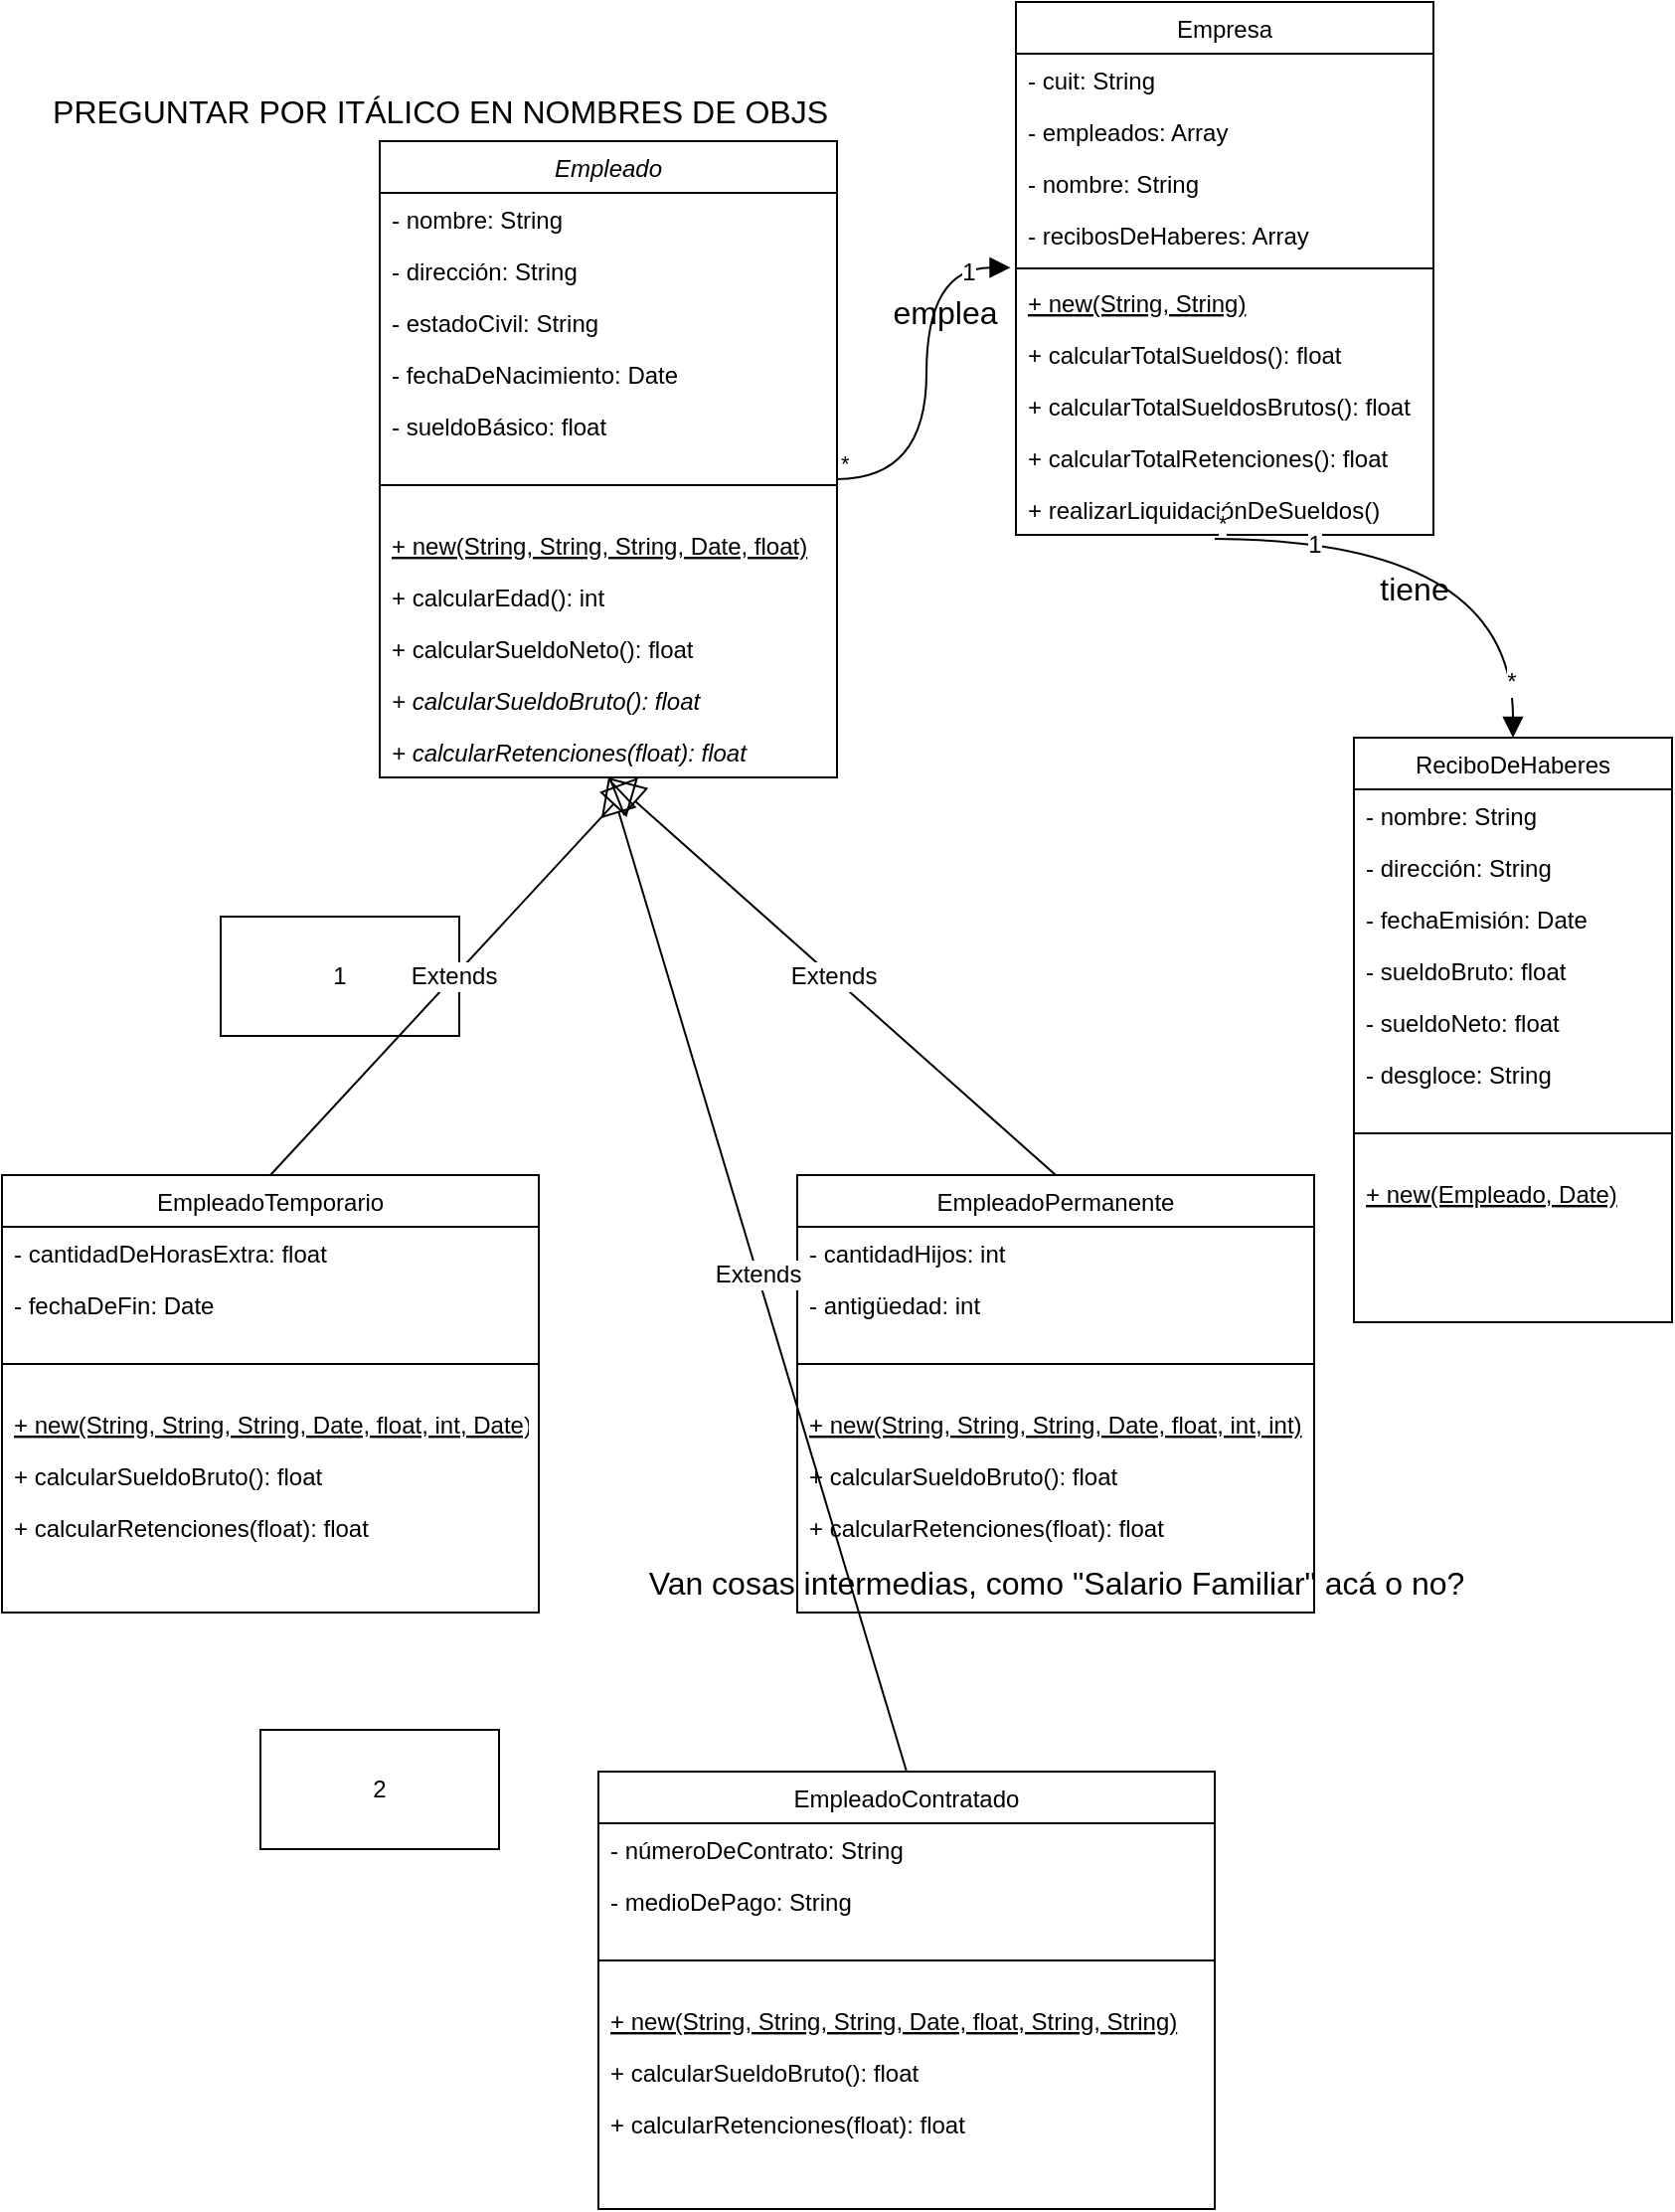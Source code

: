 <mxfile version="24.7.7">
  <diagram id="C5RBs43oDa-KdzZeNtuy" name="Page-1">
    <mxGraphModel dx="1816" dy="514" grid="1" gridSize="10" guides="1" tooltips="1" connect="1" arrows="1" fold="1" page="1" pageScale="1" pageWidth="827" pageHeight="1169" math="0" shadow="0">
      <root>
        <mxCell id="WIyWlLk6GJQsqaUBKTNV-0" />
        <mxCell id="WIyWlLk6GJQsqaUBKTNV-1" parent="WIyWlLk6GJQsqaUBKTNV-0" />
        <mxCell id="zkfFHV4jXpPFQw0GAbJ--0" value="Empresa" style="swimlane;fontStyle=0;align=center;verticalAlign=top;childLayout=stackLayout;horizontal=1;startSize=26;horizontalStack=0;resizeParent=1;resizeLast=0;collapsible=1;marginBottom=0;rounded=0;shadow=0;strokeWidth=1;" parent="WIyWlLk6GJQsqaUBKTNV-1" vertex="1">
          <mxGeometry x="420" y="20" width="210" height="268" as="geometry">
            <mxRectangle x="170" y="70" width="160" height="26" as="alternateBounds" />
          </mxGeometry>
        </mxCell>
        <mxCell id="zkfFHV4jXpPFQw0GAbJ--1" value="- cuit: String" style="text;align=left;verticalAlign=top;spacingLeft=4;spacingRight=4;overflow=hidden;rotatable=0;points=[[0,0.5],[1,0.5]];portConstraint=eastwest;" parent="zkfFHV4jXpPFQw0GAbJ--0" vertex="1">
          <mxGeometry y="26" width="210" height="26" as="geometry" />
        </mxCell>
        <mxCell id="zkfFHV4jXpPFQw0GAbJ--2" value="- empleados: Array" style="text;align=left;verticalAlign=top;spacingLeft=4;spacingRight=4;overflow=hidden;rotatable=0;points=[[0,0.5],[1,0.5]];portConstraint=eastwest;rounded=0;shadow=0;html=0;" parent="zkfFHV4jXpPFQw0GAbJ--0" vertex="1">
          <mxGeometry y="52" width="210" height="26" as="geometry" />
        </mxCell>
        <mxCell id="zkfFHV4jXpPFQw0GAbJ--3" value="- nombre: String" style="text;align=left;verticalAlign=top;spacingLeft=4;spacingRight=4;overflow=hidden;rotatable=0;points=[[0,0.5],[1,0.5]];portConstraint=eastwest;rounded=0;shadow=0;html=0;" parent="zkfFHV4jXpPFQw0GAbJ--0" vertex="1">
          <mxGeometry y="78" width="210" height="26" as="geometry" />
        </mxCell>
        <mxCell id="Naoxuk_FLumQkQ0aO1D7-44" value="- recibosDeHaberes: Array" style="text;align=left;verticalAlign=top;spacingLeft=4;spacingRight=4;overflow=hidden;rotatable=0;points=[[0,0.5],[1,0.5]];portConstraint=eastwest;rounded=0;shadow=0;html=0;" parent="zkfFHV4jXpPFQw0GAbJ--0" vertex="1">
          <mxGeometry y="104" width="210" height="26" as="geometry" />
        </mxCell>
        <mxCell id="zkfFHV4jXpPFQw0GAbJ--4" value="" style="line;html=1;strokeWidth=1;align=left;verticalAlign=middle;spacingTop=-1;spacingLeft=3;spacingRight=3;rotatable=0;labelPosition=right;points=[];portConstraint=eastwest;" parent="zkfFHV4jXpPFQw0GAbJ--0" vertex="1">
          <mxGeometry y="130" width="210" height="8" as="geometry" />
        </mxCell>
        <mxCell id="t2F7bN5t-ZQDE3GFPDe4-14" value="+ new(String, String)" style="text;align=left;verticalAlign=top;spacingLeft=4;spacingRight=4;overflow=hidden;rotatable=0;points=[[0,0.5],[1,0.5]];portConstraint=eastwest;fontStyle=4" parent="zkfFHV4jXpPFQw0GAbJ--0" vertex="1">
          <mxGeometry y="138" width="210" height="26" as="geometry" />
        </mxCell>
        <mxCell id="Naoxuk_FLumQkQ0aO1D7-34" value="+ calcularTotalSueldos(): float" style="text;align=left;verticalAlign=top;spacingLeft=4;spacingRight=4;overflow=hidden;rotatable=0;points=[[0,0.5],[1,0.5]];portConstraint=eastwest;fontStyle=0" parent="zkfFHV4jXpPFQw0GAbJ--0" vertex="1">
          <mxGeometry y="164" width="210" height="26" as="geometry" />
        </mxCell>
        <mxCell id="Naoxuk_FLumQkQ0aO1D7-35" value="+ calcularTotalSueldosBrutos(): float" style="text;align=left;verticalAlign=top;spacingLeft=4;spacingRight=4;overflow=hidden;rotatable=0;points=[[0,0.5],[1,0.5]];portConstraint=eastwest;fontStyle=0" parent="zkfFHV4jXpPFQw0GAbJ--0" vertex="1">
          <mxGeometry y="190" width="210" height="26" as="geometry" />
        </mxCell>
        <mxCell id="Naoxuk_FLumQkQ0aO1D7-36" value="+ calcularTotalRetenciones(): float" style="text;align=left;verticalAlign=top;spacingLeft=4;spacingRight=4;overflow=hidden;rotatable=0;points=[[0,0.5],[1,0.5]];portConstraint=eastwest;fontStyle=0" parent="zkfFHV4jXpPFQw0GAbJ--0" vertex="1">
          <mxGeometry y="216" width="210" height="26" as="geometry" />
        </mxCell>
        <mxCell id="Naoxuk_FLumQkQ0aO1D7-37" value="+ realizarLiquidaciónDeSueldos()" style="text;align=left;verticalAlign=top;spacingLeft=4;spacingRight=4;overflow=hidden;rotatable=0;points=[[0,0.5],[1,0.5]];portConstraint=eastwest;fontStyle=0" parent="zkfFHV4jXpPFQw0GAbJ--0" vertex="1">
          <mxGeometry y="242" width="210" height="26" as="geometry" />
        </mxCell>
        <mxCell id="zkfFHV4jXpPFQw0GAbJ--6" value="Empleado" style="swimlane;fontStyle=2;align=center;verticalAlign=top;childLayout=stackLayout;horizontal=1;startSize=26;horizontalStack=0;resizeParent=1;resizeLast=0;collapsible=1;marginBottom=0;rounded=0;shadow=0;strokeWidth=1;" parent="WIyWlLk6GJQsqaUBKTNV-1" vertex="1">
          <mxGeometry x="100" y="90" width="230" height="320" as="geometry">
            <mxRectangle x="130" y="380" width="160" height="26" as="alternateBounds" />
          </mxGeometry>
        </mxCell>
        <mxCell id="zkfFHV4jXpPFQw0GAbJ--7" value="- nombre: String" style="text;align=left;verticalAlign=top;spacingLeft=4;spacingRight=4;overflow=hidden;rotatable=0;points=[[0,0.5],[1,0.5]];portConstraint=eastwest;" parent="zkfFHV4jXpPFQw0GAbJ--6" vertex="1">
          <mxGeometry y="26" width="230" height="26" as="geometry" />
        </mxCell>
        <mxCell id="zkfFHV4jXpPFQw0GAbJ--8" value="- dirección: String" style="text;align=left;verticalAlign=top;spacingLeft=4;spacingRight=4;overflow=hidden;rotatable=0;points=[[0,0.5],[1,0.5]];portConstraint=eastwest;rounded=0;shadow=0;html=0;" parent="zkfFHV4jXpPFQw0GAbJ--6" vertex="1">
          <mxGeometry y="52" width="230" height="26" as="geometry" />
        </mxCell>
        <mxCell id="Naoxuk_FLumQkQ0aO1D7-0" value="- estadoCivil: String" style="text;align=left;verticalAlign=top;spacingLeft=4;spacingRight=4;overflow=hidden;rotatable=0;points=[[0,0.5],[1,0.5]];portConstraint=eastwest;rounded=0;shadow=0;html=0;" parent="zkfFHV4jXpPFQw0GAbJ--6" vertex="1">
          <mxGeometry y="78" width="230" height="26" as="geometry" />
        </mxCell>
        <mxCell id="Naoxuk_FLumQkQ0aO1D7-1" value="- fechaDeNacimiento: Date" style="text;align=left;verticalAlign=top;spacingLeft=4;spacingRight=4;overflow=hidden;rotatable=0;points=[[0,0.5],[1,0.5]];portConstraint=eastwest;rounded=0;shadow=0;html=0;" parent="zkfFHV4jXpPFQw0GAbJ--6" vertex="1">
          <mxGeometry y="104" width="230" height="26" as="geometry" />
        </mxCell>
        <mxCell id="Naoxuk_FLumQkQ0aO1D7-2" value="- sueldoBásico: float" style="text;align=left;verticalAlign=top;spacingLeft=4;spacingRight=4;overflow=hidden;rotatable=0;points=[[0,0.5],[1,0.5]];portConstraint=eastwest;rounded=0;shadow=0;html=0;" parent="zkfFHV4jXpPFQw0GAbJ--6" vertex="1">
          <mxGeometry y="130" width="230" height="26" as="geometry" />
        </mxCell>
        <mxCell id="zkfFHV4jXpPFQw0GAbJ--9" value="" style="line;html=1;strokeWidth=1;align=left;verticalAlign=middle;spacingTop=-1;spacingLeft=3;spacingRight=3;rotatable=0;labelPosition=right;points=[];portConstraint=eastwest;" parent="zkfFHV4jXpPFQw0GAbJ--6" vertex="1">
          <mxGeometry y="156" width="230" height="34" as="geometry" />
        </mxCell>
        <mxCell id="Naoxuk_FLumQkQ0aO1D7-19" value="+ new(String, String, String, Date, float)" style="text;align=left;verticalAlign=top;spacingLeft=4;spacingRight=4;overflow=hidden;rotatable=0;points=[[0,0.5],[1,0.5]];portConstraint=eastwest;fontStyle=4" parent="zkfFHV4jXpPFQw0GAbJ--6" vertex="1">
          <mxGeometry y="190" width="230" height="26" as="geometry" />
        </mxCell>
        <mxCell id="zkfFHV4jXpPFQw0GAbJ--10" value="+ calcularEdad(): int" style="text;align=left;verticalAlign=top;spacingLeft=4;spacingRight=4;overflow=hidden;rotatable=0;points=[[0,0.5],[1,0.5]];portConstraint=eastwest;fontStyle=0" parent="zkfFHV4jXpPFQw0GAbJ--6" vertex="1">
          <mxGeometry y="216" width="230" height="26" as="geometry" />
        </mxCell>
        <mxCell id="Naoxuk_FLumQkQ0aO1D7-27" value="+ calcularSueldoNeto(): float" style="text;align=left;verticalAlign=top;spacingLeft=4;spacingRight=4;overflow=hidden;rotatable=0;points=[[0,0.5],[1,0.5]];portConstraint=eastwest;fontStyle=0" parent="zkfFHV4jXpPFQw0GAbJ--6" vertex="1">
          <mxGeometry y="242" width="230" height="26" as="geometry" />
        </mxCell>
        <mxCell id="t2F7bN5t-ZQDE3GFPDe4-15" value="+ calcularSueldoBruto(): float" style="text;align=left;verticalAlign=top;spacingLeft=4;spacingRight=4;overflow=hidden;rotatable=0;points=[[0,0.5],[1,0.5]];portConstraint=eastwest;fontStyle=2" parent="zkfFHV4jXpPFQw0GAbJ--6" vertex="1">
          <mxGeometry y="268" width="230" height="26" as="geometry" />
        </mxCell>
        <mxCell id="t2F7bN5t-ZQDE3GFPDe4-16" value="+ calcularRetenciones(float): float" style="text;align=left;verticalAlign=top;spacingLeft=4;spacingRight=4;overflow=hidden;rotatable=0;points=[[0,0.5],[1,0.5]];portConstraint=eastwest;fontStyle=2" parent="zkfFHV4jXpPFQw0GAbJ--6" vertex="1">
          <mxGeometry y="294" width="230" height="26" as="geometry" />
        </mxCell>
        <mxCell id="Naoxuk_FLumQkQ0aO1D7-3" value="EmpleadoPermanente" style="swimlane;fontStyle=0;align=center;verticalAlign=top;childLayout=stackLayout;horizontal=1;startSize=26;horizontalStack=0;resizeParent=1;resizeLast=0;collapsible=1;marginBottom=0;rounded=0;shadow=0;strokeWidth=1;" parent="WIyWlLk6GJQsqaUBKTNV-1" vertex="1">
          <mxGeometry x="310" y="610" width="260" height="220" as="geometry">
            <mxRectangle x="130" y="380" width="160" height="26" as="alternateBounds" />
          </mxGeometry>
        </mxCell>
        <mxCell id="Naoxuk_FLumQkQ0aO1D7-4" value="- cantidadHijos: int" style="text;align=left;verticalAlign=top;spacingLeft=4;spacingRight=4;overflow=hidden;rotatable=0;points=[[0,0.5],[1,0.5]];portConstraint=eastwest;" parent="Naoxuk_FLumQkQ0aO1D7-3" vertex="1">
          <mxGeometry y="26" width="260" height="26" as="geometry" />
        </mxCell>
        <mxCell id="Naoxuk_FLumQkQ0aO1D7-5" value="- antigüedad: int" style="text;align=left;verticalAlign=top;spacingLeft=4;spacingRight=4;overflow=hidden;rotatable=0;points=[[0,0.5],[1,0.5]];portConstraint=eastwest;rounded=0;shadow=0;html=0;" parent="Naoxuk_FLumQkQ0aO1D7-3" vertex="1">
          <mxGeometry y="52" width="260" height="26" as="geometry" />
        </mxCell>
        <mxCell id="Naoxuk_FLumQkQ0aO1D7-9" value="" style="line;html=1;strokeWidth=1;align=left;verticalAlign=middle;spacingTop=-1;spacingLeft=3;spacingRight=3;rotatable=0;labelPosition=right;points=[];portConstraint=eastwest;" parent="Naoxuk_FLumQkQ0aO1D7-3" vertex="1">
          <mxGeometry y="78" width="260" height="34" as="geometry" />
        </mxCell>
        <mxCell id="t2F7bN5t-ZQDE3GFPDe4-31" value="+ new(String, String, String, Date, float, int, int)" style="text;align=left;verticalAlign=top;spacingLeft=4;spacingRight=4;overflow=hidden;rotatable=0;points=[[0,0.5],[1,0.5]];portConstraint=eastwest;fontStyle=4" parent="Naoxuk_FLumQkQ0aO1D7-3" vertex="1">
          <mxGeometry y="112" width="260" height="26" as="geometry" />
        </mxCell>
        <mxCell id="Naoxuk_FLumQkQ0aO1D7-30" value="+ calcularSueldoBruto(): float" style="text;align=left;verticalAlign=top;spacingLeft=4;spacingRight=4;overflow=hidden;rotatable=0;points=[[0,0.5],[1,0.5]];portConstraint=eastwest;fontStyle=0" parent="Naoxuk_FLumQkQ0aO1D7-3" vertex="1">
          <mxGeometry y="138" width="260" height="26" as="geometry" />
        </mxCell>
        <mxCell id="Naoxuk_FLumQkQ0aO1D7-31" value="+ calcularRetenciones(float): float" style="text;align=left;verticalAlign=top;spacingLeft=4;spacingRight=4;overflow=hidden;rotatable=0;points=[[0,0.5],[1,0.5]];portConstraint=eastwest;fontStyle=0" parent="Naoxuk_FLumQkQ0aO1D7-3" vertex="1">
          <mxGeometry y="164" width="260" height="26" as="geometry" />
        </mxCell>
        <mxCell id="t2F7bN5t-ZQDE3GFPDe4-19" value="Van cosas intermedias, como &quot;Salario Familiar&quot; acá o no?" style="text;html=1;align=center;verticalAlign=middle;resizable=0;points=[];autosize=1;strokeColor=none;fillColor=none;fontSize=16;" parent="Naoxuk_FLumQkQ0aO1D7-3" vertex="1">
          <mxGeometry y="190" width="260" height="30" as="geometry" />
        </mxCell>
        <mxCell id="Naoxuk_FLumQkQ0aO1D7-11" value="EmpleadoTemporario" style="swimlane;fontStyle=0;align=center;verticalAlign=top;childLayout=stackLayout;horizontal=1;startSize=26;horizontalStack=0;resizeParent=1;resizeLast=0;collapsible=1;marginBottom=0;rounded=0;shadow=0;strokeWidth=1;" parent="WIyWlLk6GJQsqaUBKTNV-1" vertex="1">
          <mxGeometry x="-90" y="610" width="270" height="220" as="geometry">
            <mxRectangle x="130" y="380" width="160" height="26" as="alternateBounds" />
          </mxGeometry>
        </mxCell>
        <mxCell id="Naoxuk_FLumQkQ0aO1D7-14" value="- cantidadDeHorasExtra: float" style="text;align=left;verticalAlign=top;spacingLeft=4;spacingRight=4;overflow=hidden;rotatable=0;points=[[0,0.5],[1,0.5]];portConstraint=eastwest;rounded=0;shadow=0;html=0;" parent="Naoxuk_FLumQkQ0aO1D7-11" vertex="1">
          <mxGeometry y="26" width="270" height="26" as="geometry" />
        </mxCell>
        <mxCell id="Naoxuk_FLumQkQ0aO1D7-29" value="- fechaDeFin: Date" style="text;align=left;verticalAlign=top;spacingLeft=4;spacingRight=4;overflow=hidden;rotatable=0;points=[[0,0.5],[1,0.5]];portConstraint=eastwest;rounded=0;shadow=0;html=0;" parent="Naoxuk_FLumQkQ0aO1D7-11" vertex="1">
          <mxGeometry y="52" width="270" height="26" as="geometry" />
        </mxCell>
        <mxCell id="Naoxuk_FLumQkQ0aO1D7-17" value="" style="line;html=1;strokeWidth=1;align=left;verticalAlign=middle;spacingTop=-1;spacingLeft=3;spacingRight=3;rotatable=0;labelPosition=right;points=[];portConstraint=eastwest;" parent="Naoxuk_FLumQkQ0aO1D7-11" vertex="1">
          <mxGeometry y="78" width="270" height="34" as="geometry" />
        </mxCell>
        <mxCell id="t2F7bN5t-ZQDE3GFPDe4-30" value="+ new(String, String, String, Date, float, int, Date)" style="text;align=left;verticalAlign=top;spacingLeft=4;spacingRight=4;overflow=hidden;rotatable=0;points=[[0,0.5],[1,0.5]];portConstraint=eastwest;fontStyle=4" parent="Naoxuk_FLumQkQ0aO1D7-11" vertex="1">
          <mxGeometry y="112" width="270" height="26" as="geometry" />
        </mxCell>
        <mxCell id="Naoxuk_FLumQkQ0aO1D7-28" value="+ calcularSueldoBruto(): float" style="text;align=left;verticalAlign=top;spacingLeft=4;spacingRight=4;overflow=hidden;rotatable=0;points=[[0,0.5],[1,0.5]];portConstraint=eastwest;fontStyle=0" parent="Naoxuk_FLumQkQ0aO1D7-11" vertex="1">
          <mxGeometry y="138" width="270" height="26" as="geometry" />
        </mxCell>
        <mxCell id="Naoxuk_FLumQkQ0aO1D7-33" value="+ calcularRetenciones(float): float" style="text;align=left;verticalAlign=top;spacingLeft=4;spacingRight=4;overflow=hidden;rotatable=0;points=[[0,0.5],[1,0.5]];portConstraint=eastwest;fontStyle=0" parent="Naoxuk_FLumQkQ0aO1D7-11" vertex="1">
          <mxGeometry y="164" width="270" height="26" as="geometry" />
        </mxCell>
        <mxCell id="Naoxuk_FLumQkQ0aO1D7-38" value="ReciboDeHaberes" style="swimlane;fontStyle=0;align=center;verticalAlign=top;childLayout=stackLayout;horizontal=1;startSize=26;horizontalStack=0;resizeParent=1;resizeLast=0;collapsible=1;marginBottom=0;rounded=0;shadow=0;strokeWidth=1;" parent="WIyWlLk6GJQsqaUBKTNV-1" vertex="1">
          <mxGeometry x="590" y="390" width="160" height="294" as="geometry">
            <mxRectangle x="130" y="380" width="160" height="26" as="alternateBounds" />
          </mxGeometry>
        </mxCell>
        <mxCell id="Naoxuk_FLumQkQ0aO1D7-39" value="- nombre: String" style="text;align=left;verticalAlign=top;spacingLeft=4;spacingRight=4;overflow=hidden;rotatable=0;points=[[0,0.5],[1,0.5]];portConstraint=eastwest;" parent="Naoxuk_FLumQkQ0aO1D7-38" vertex="1">
          <mxGeometry y="26" width="160" height="26" as="geometry" />
        </mxCell>
        <mxCell id="Naoxuk_FLumQkQ0aO1D7-40" value="- dirección: String" style="text;align=left;verticalAlign=top;spacingLeft=4;spacingRight=4;overflow=hidden;rotatable=0;points=[[0,0.5],[1,0.5]];portConstraint=eastwest;rounded=0;shadow=0;html=0;" parent="Naoxuk_FLumQkQ0aO1D7-38" vertex="1">
          <mxGeometry y="52" width="160" height="26" as="geometry" />
        </mxCell>
        <mxCell id="Naoxuk_FLumQkQ0aO1D7-45" value="- fechaEmisión: Date" style="text;align=left;verticalAlign=top;spacingLeft=4;spacingRight=4;overflow=hidden;rotatable=0;points=[[0,0.5],[1,0.5]];portConstraint=eastwest;rounded=0;shadow=0;html=0;" parent="Naoxuk_FLumQkQ0aO1D7-38" vertex="1">
          <mxGeometry y="78" width="160" height="26" as="geometry" />
        </mxCell>
        <mxCell id="Naoxuk_FLumQkQ0aO1D7-46" value="- sueldoBruto: float" style="text;align=left;verticalAlign=top;spacingLeft=4;spacingRight=4;overflow=hidden;rotatable=0;points=[[0,0.5],[1,0.5]];portConstraint=eastwest;rounded=0;shadow=0;html=0;" parent="Naoxuk_FLumQkQ0aO1D7-38" vertex="1">
          <mxGeometry y="104" width="160" height="26" as="geometry" />
        </mxCell>
        <mxCell id="Naoxuk_FLumQkQ0aO1D7-47" value="- sueldoNeto: float" style="text;align=left;verticalAlign=top;spacingLeft=4;spacingRight=4;overflow=hidden;rotatable=0;points=[[0,0.5],[1,0.5]];portConstraint=eastwest;rounded=0;shadow=0;html=0;" parent="Naoxuk_FLumQkQ0aO1D7-38" vertex="1">
          <mxGeometry y="130" width="160" height="26" as="geometry" />
        </mxCell>
        <mxCell id="Naoxuk_FLumQkQ0aO1D7-48" value="- desgloce: String" style="text;align=left;verticalAlign=top;spacingLeft=4;spacingRight=4;overflow=hidden;rotatable=0;points=[[0,0.5],[1,0.5]];portConstraint=eastwest;rounded=0;shadow=0;html=0;" parent="Naoxuk_FLumQkQ0aO1D7-38" vertex="1">
          <mxGeometry y="156" width="160" height="26" as="geometry" />
        </mxCell>
        <mxCell id="Naoxuk_FLumQkQ0aO1D7-41" value="" style="line;html=1;strokeWidth=1;align=left;verticalAlign=middle;spacingTop=-1;spacingLeft=3;spacingRight=3;rotatable=0;labelPosition=right;points=[];portConstraint=eastwest;" parent="Naoxuk_FLumQkQ0aO1D7-38" vertex="1">
          <mxGeometry y="182" width="160" height="34" as="geometry" />
        </mxCell>
        <mxCell id="t2F7bN5t-ZQDE3GFPDe4-28" value="+ new(Empleado, Date)" style="text;align=left;verticalAlign=top;spacingLeft=4;spacingRight=4;overflow=hidden;rotatable=0;points=[[0,0.5],[1,0.5]];portConstraint=eastwest;fontStyle=4" parent="Naoxuk_FLumQkQ0aO1D7-38" vertex="1">
          <mxGeometry y="216" width="160" height="26" as="geometry" />
        </mxCell>
        <mxCell id="Naoxuk_FLumQkQ0aO1D7-49" value="EmpleadoContratado" style="swimlane;fontStyle=0;align=center;verticalAlign=top;childLayout=stackLayout;horizontal=1;startSize=26;horizontalStack=0;resizeParent=1;resizeLast=0;collapsible=1;marginBottom=0;rounded=0;shadow=0;strokeWidth=1;" parent="WIyWlLk6GJQsqaUBKTNV-1" vertex="1">
          <mxGeometry x="210" y="910" width="310" height="220" as="geometry">
            <mxRectangle x="210" y="910" width="160" height="26" as="alternateBounds" />
          </mxGeometry>
        </mxCell>
        <mxCell id="Naoxuk_FLumQkQ0aO1D7-50" value="- númeroDeContrato: String" style="text;align=left;verticalAlign=top;spacingLeft=4;spacingRight=4;overflow=hidden;rotatable=0;points=[[0,0.5],[1,0.5]];portConstraint=eastwest;" parent="Naoxuk_FLumQkQ0aO1D7-49" vertex="1">
          <mxGeometry y="26" width="310" height="26" as="geometry" />
        </mxCell>
        <mxCell id="Naoxuk_FLumQkQ0aO1D7-51" value="- medioDePago: String" style="text;align=left;verticalAlign=top;spacingLeft=4;spacingRight=4;overflow=hidden;rotatable=0;points=[[0,0.5],[1,0.5]];portConstraint=eastwest;rounded=0;shadow=0;html=0;" parent="Naoxuk_FLumQkQ0aO1D7-49" vertex="1">
          <mxGeometry y="52" width="310" height="26" as="geometry" />
        </mxCell>
        <mxCell id="Naoxuk_FLumQkQ0aO1D7-52" value="" style="line;html=1;strokeWidth=1;align=left;verticalAlign=middle;spacingTop=-1;spacingLeft=3;spacingRight=3;rotatable=0;labelPosition=right;points=[];portConstraint=eastwest;" parent="Naoxuk_FLumQkQ0aO1D7-49" vertex="1">
          <mxGeometry y="78" width="310" height="34" as="geometry" />
        </mxCell>
        <mxCell id="Y13BAurT9RQZEyCTWnLE-0" value="+ new(String, String, String, Date, float, String, String)" style="text;align=left;verticalAlign=top;spacingLeft=4;spacingRight=4;overflow=hidden;rotatable=0;points=[[0,0.5],[1,0.5]];portConstraint=eastwest;fontStyle=4" vertex="1" parent="Naoxuk_FLumQkQ0aO1D7-49">
          <mxGeometry y="112" width="310" height="26" as="geometry" />
        </mxCell>
        <mxCell id="Naoxuk_FLumQkQ0aO1D7-53" value="+ calcularSueldoBruto(): float" style="text;align=left;verticalAlign=top;spacingLeft=4;spacingRight=4;overflow=hidden;rotatable=0;points=[[0,0.5],[1,0.5]];portConstraint=eastwest;fontStyle=0" parent="Naoxuk_FLumQkQ0aO1D7-49" vertex="1">
          <mxGeometry y="138" width="310" height="26" as="geometry" />
        </mxCell>
        <mxCell id="Naoxuk_FLumQkQ0aO1D7-54" value="+ calcularRetenciones(float): float" style="text;align=left;verticalAlign=top;spacingLeft=4;spacingRight=4;overflow=hidden;rotatable=0;points=[[0,0.5],[1,0.5]];portConstraint=eastwest;fontStyle=0" parent="Naoxuk_FLumQkQ0aO1D7-49" vertex="1">
          <mxGeometry y="164" width="310" height="26" as="geometry" />
        </mxCell>
        <mxCell id="Naoxuk_FLumQkQ0aO1D7-58" value="2" style="rounded=0;whiteSpace=wrap;html=1;" parent="WIyWlLk6GJQsqaUBKTNV-1" vertex="1">
          <mxGeometry x="40" y="889" width="120" height="60" as="geometry" />
        </mxCell>
        <mxCell id="Naoxuk_FLumQkQ0aO1D7-59" value="1" style="rounded=0;whiteSpace=wrap;html=1;" parent="WIyWlLk6GJQsqaUBKTNV-1" vertex="1">
          <mxGeometry x="20" y="480" width="120" height="60" as="geometry" />
        </mxCell>
        <mxCell id="t2F7bN5t-ZQDE3GFPDe4-7" value="" style="endArrow=block;endFill=1;html=1;edgeStyle=orthogonalEdgeStyle;align=left;verticalAlign=top;rounded=0;fontSize=12;startSize=8;endSize=8;curved=1;entryX=-0.013;entryY=1.137;entryDx=0;entryDy=0;entryPerimeter=0;exitX=1;exitY=0.412;exitDx=0;exitDy=0;exitPerimeter=0;" parent="WIyWlLk6GJQsqaUBKTNV-1" source="zkfFHV4jXpPFQw0GAbJ--9" target="Naoxuk_FLumQkQ0aO1D7-44" edge="1">
          <mxGeometry x="-1" relative="1" as="geometry">
            <mxPoint x="320" y="262" as="sourcePoint" />
            <mxPoint x="480" y="262" as="targetPoint" />
          </mxGeometry>
        </mxCell>
        <mxCell id="t2F7bN5t-ZQDE3GFPDe4-8" value="*" style="edgeLabel;resizable=0;html=1;align=left;verticalAlign=bottom;" parent="t2F7bN5t-ZQDE3GFPDe4-7" connectable="0" vertex="1">
          <mxGeometry x="-1" relative="1" as="geometry" />
        </mxCell>
        <mxCell id="t2F7bN5t-ZQDE3GFPDe4-9" value="1" style="edgeLabel;html=1;align=center;verticalAlign=middle;resizable=0;points=[];fontSize=12;" parent="t2F7bN5t-ZQDE3GFPDe4-7" vertex="1" connectable="0">
          <mxGeometry x="0.777" y="-2" relative="1" as="geometry">
            <mxPoint as="offset" />
          </mxGeometry>
        </mxCell>
        <mxCell id="t2F7bN5t-ZQDE3GFPDe4-10" value="emplea" style="text;html=1;align=center;verticalAlign=middle;resizable=0;points=[];autosize=1;strokeColor=none;fillColor=none;fontSize=16;" parent="WIyWlLk6GJQsqaUBKTNV-1" vertex="1">
          <mxGeometry x="344" y="161" width="80" height="30" as="geometry" />
        </mxCell>
        <mxCell id="t2F7bN5t-ZQDE3GFPDe4-11" value="Extends" style="endArrow=block;endSize=16;endFill=0;html=1;rounded=0;fontSize=12;curved=1;exitX=0.5;exitY=0;exitDx=0;exitDy=0;entryX=0.5;entryY=1;entryDx=0;entryDy=0;" parent="WIyWlLk6GJQsqaUBKTNV-1" source="Naoxuk_FLumQkQ0aO1D7-3" target="zkfFHV4jXpPFQw0GAbJ--6" edge="1">
          <mxGeometry width="160" relative="1" as="geometry">
            <mxPoint x="450" y="490" as="sourcePoint" />
            <mxPoint x="610" y="490" as="targetPoint" />
          </mxGeometry>
        </mxCell>
        <mxCell id="t2F7bN5t-ZQDE3GFPDe4-12" value="Extends" style="endArrow=block;endSize=16;endFill=0;html=1;rounded=0;fontSize=12;curved=1;exitX=0.5;exitY=0;exitDx=0;exitDy=0;" parent="WIyWlLk6GJQsqaUBKTNV-1" source="Naoxuk_FLumQkQ0aO1D7-11" edge="1">
          <mxGeometry width="160" relative="1" as="geometry">
            <mxPoint x="344" y="620" as="sourcePoint" />
            <mxPoint x="230" y="410" as="targetPoint" />
          </mxGeometry>
        </mxCell>
        <mxCell id="t2F7bN5t-ZQDE3GFPDe4-13" value="Extends" style="endArrow=block;endSize=16;endFill=0;html=1;rounded=0;fontSize=12;curved=1;exitX=0.5;exitY=0;exitDx=0;exitDy=0;entryX=0.5;entryY=1;entryDx=0;entryDy=0;" parent="WIyWlLk6GJQsqaUBKTNV-1" source="Naoxuk_FLumQkQ0aO1D7-49" target="zkfFHV4jXpPFQw0GAbJ--6" edge="1">
          <mxGeometry width="160" relative="1" as="geometry">
            <mxPoint x="393" y="630" as="sourcePoint" />
            <mxPoint x="220" y="440" as="targetPoint" />
          </mxGeometry>
        </mxCell>
        <mxCell id="t2F7bN5t-ZQDE3GFPDe4-17" value="PREGUNTAR POR ITÁLICO EN NOMBRES DE OBJS" style="text;html=1;align=center;verticalAlign=middle;resizable=0;points=[];autosize=1;strokeColor=none;fillColor=none;fontSize=16;" parent="WIyWlLk6GJQsqaUBKTNV-1" vertex="1">
          <mxGeometry x="-75" y="60" width="410" height="30" as="geometry" />
        </mxCell>
        <mxCell id="t2F7bN5t-ZQDE3GFPDe4-21" value="" style="endArrow=block;endFill=1;html=1;edgeStyle=orthogonalEdgeStyle;align=left;verticalAlign=top;rounded=0;fontSize=12;startSize=8;endSize=8;curved=1;entryX=0.5;entryY=0;entryDx=0;entryDy=0;" parent="WIyWlLk6GJQsqaUBKTNV-1" target="Naoxuk_FLumQkQ0aO1D7-38" edge="1">
          <mxGeometry x="-1" relative="1" as="geometry">
            <mxPoint x="520" y="290" as="sourcePoint" />
            <mxPoint x="511" y="281.51" as="targetPoint" />
          </mxGeometry>
        </mxCell>
        <mxCell id="t2F7bN5t-ZQDE3GFPDe4-22" value="*" style="edgeLabel;resizable=0;html=1;align=left;verticalAlign=bottom;" parent="t2F7bN5t-ZQDE3GFPDe4-21" connectable="0" vertex="1">
          <mxGeometry x="-1" relative="1" as="geometry" />
        </mxCell>
        <mxCell id="t2F7bN5t-ZQDE3GFPDe4-24" value="*" style="edgeLabel;html=1;align=center;verticalAlign=middle;resizable=0;points=[];fontSize=12;" parent="t2F7bN5t-ZQDE3GFPDe4-21" vertex="1" connectable="0">
          <mxGeometry x="0.771" y="-1" relative="1" as="geometry">
            <mxPoint as="offset" />
          </mxGeometry>
        </mxCell>
        <mxCell id="t2F7bN5t-ZQDE3GFPDe4-25" value="1" style="edgeLabel;html=1;align=center;verticalAlign=middle;resizable=0;points=[];fontSize=12;" parent="t2F7bN5t-ZQDE3GFPDe4-21" vertex="1" connectable="0">
          <mxGeometry x="-0.604" y="-3" relative="1" as="geometry">
            <mxPoint as="offset" />
          </mxGeometry>
        </mxCell>
        <mxCell id="t2F7bN5t-ZQDE3GFPDe4-26" value="tiene" style="text;html=1;align=center;verticalAlign=middle;resizable=0;points=[];autosize=1;strokeColor=none;fillColor=none;fontSize=16;" parent="WIyWlLk6GJQsqaUBKTNV-1" vertex="1">
          <mxGeometry x="590" y="300" width="60" height="30" as="geometry" />
        </mxCell>
      </root>
    </mxGraphModel>
  </diagram>
</mxfile>
